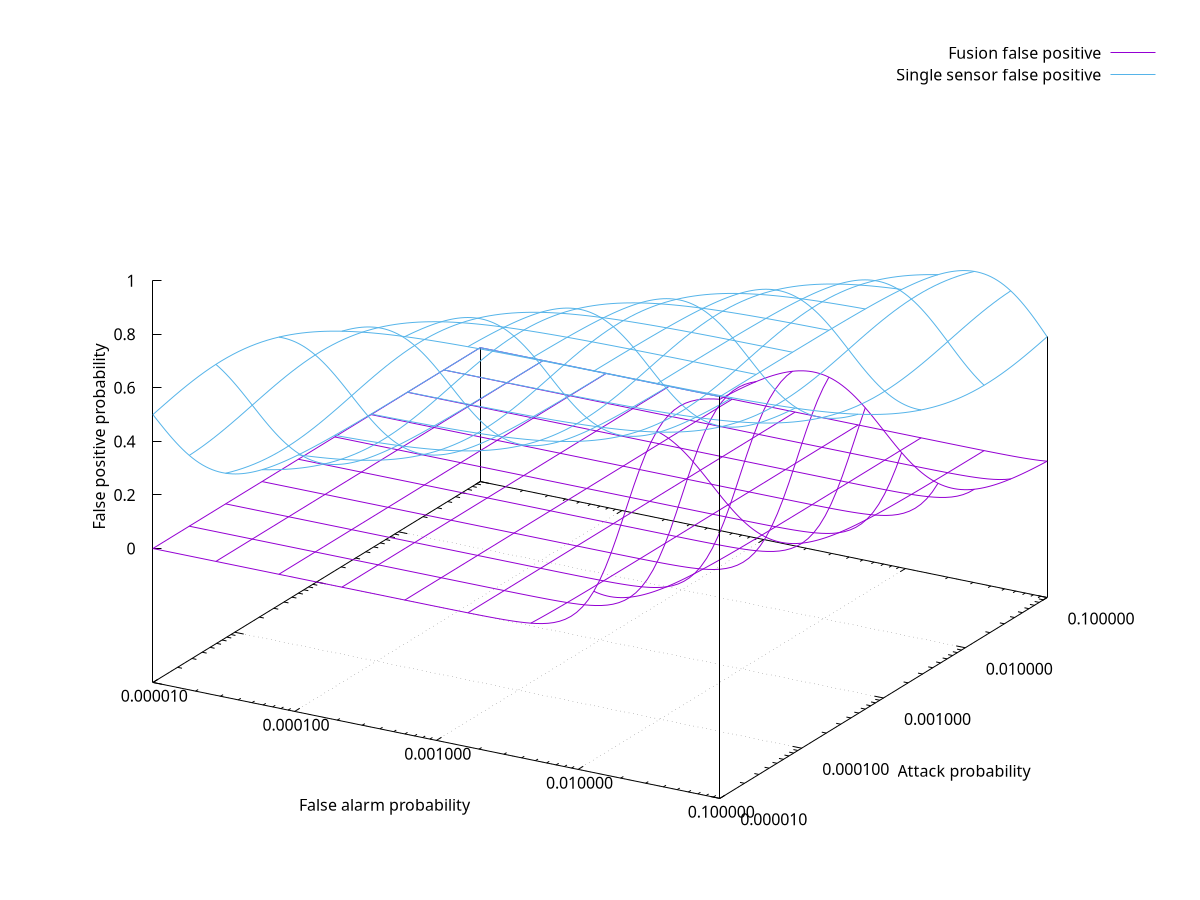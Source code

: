 set output "3report-base-rate.pdf"
set terminal pdfcairo monochrome solid font 'Helvetica,14'

unset arrow
unset label
# set key off
set grid
set zrange [0:1]
set yrange [0.00001:0.1]
set xrange [0.00001:0.1]
set palette gray
set logscale x
set logscale y
set xtics offset 0.75,-0.25,0
set ytics offset 1.25,-0.75,0
set ztics 0.2
set xlabel "False alarm probability" offset 0,-1.5,0
set ylabel "Attack probability" offset -1,-2.5,0
set zlabel "False positive probability" rotate by 90 offset 1,-1,0
# set title "Fusion false positive" #\nz = f(x,y)/(f(x,y) + y)"

f(x,y) = (x**3) * (1 - y) # false positive
g(x,y) = x * (1 - y)
splot f(x,y)/(f(x,y) + y) title "Fusion false positive" ls 11 lw 1 lc 1, \
      g(x,y)/(g(x,y) + y) title "Single sensor false positive" ls 14 lw 1 lc 3



